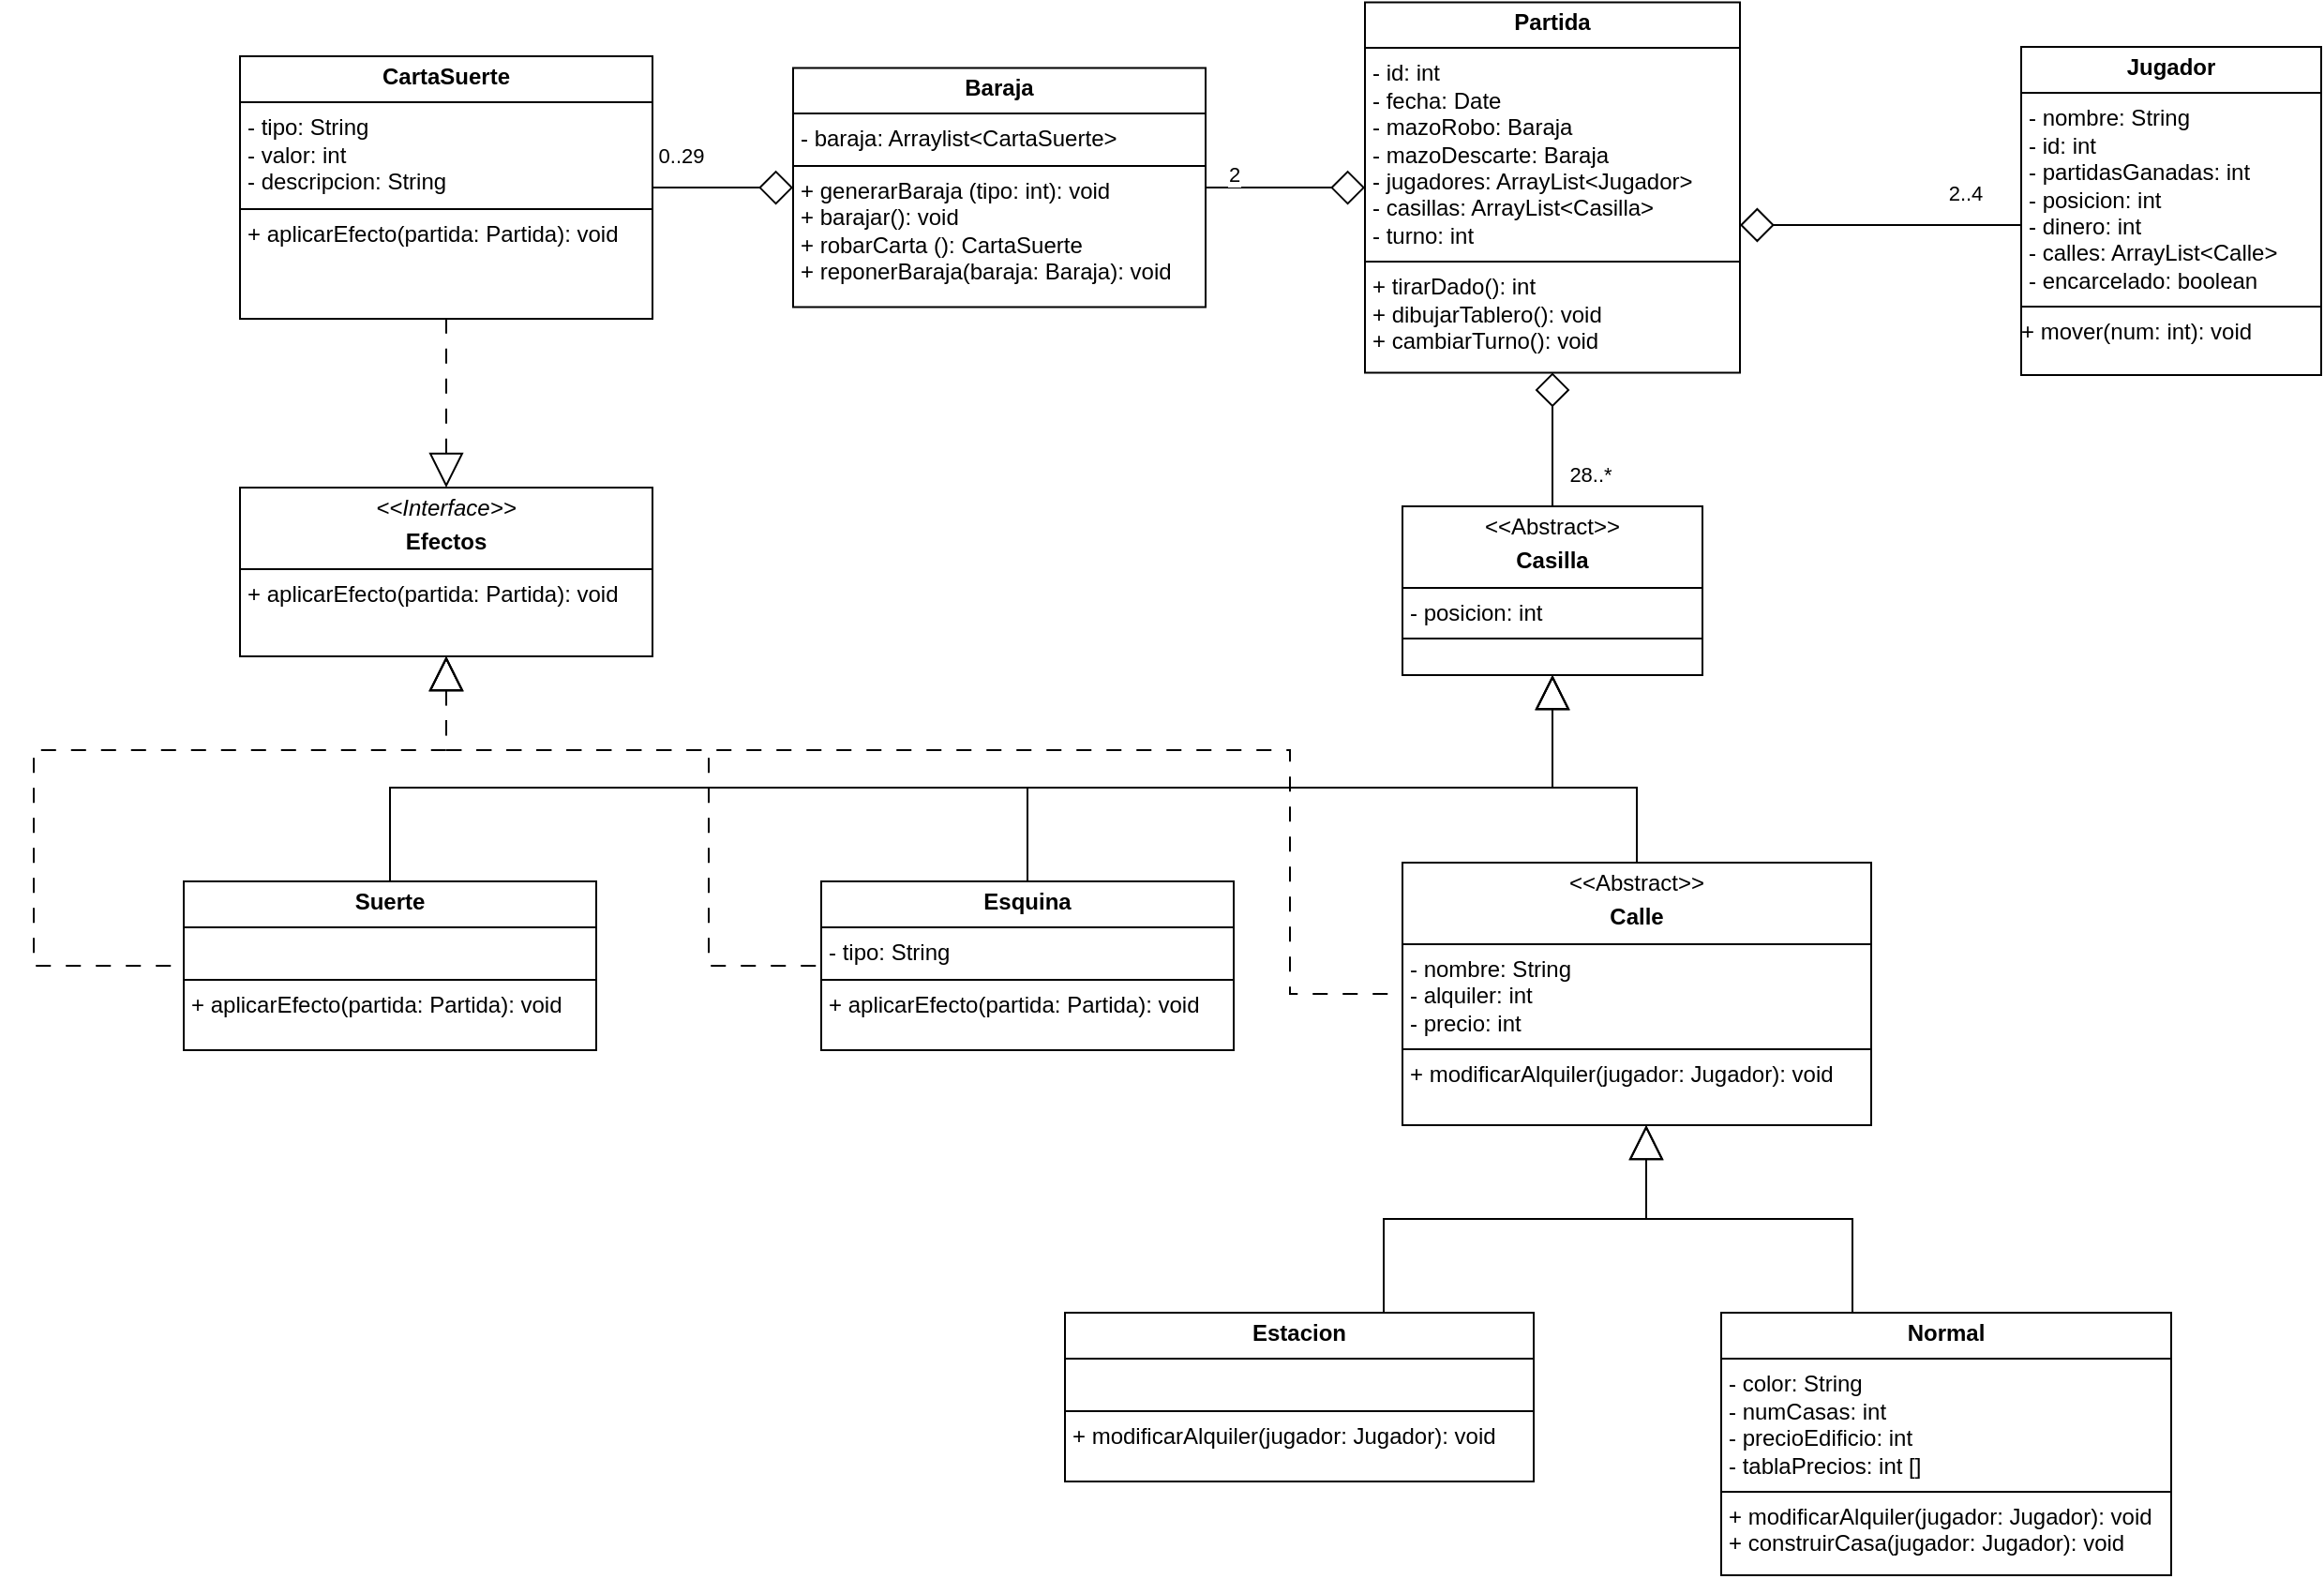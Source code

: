 <mxfile version="27.0.6">
  <diagram name="Página-1" id="XiR5am4uEXvmTYar8Qgd">
    <mxGraphModel dx="2253" dy="751" grid="1" gridSize="10" guides="1" tooltips="1" connect="1" arrows="1" fold="1" page="1" pageScale="1" pageWidth="827" pageHeight="1169" math="0" shadow="0">
      <root>
        <mxCell id="0" />
        <mxCell id="1" parent="0" />
        <mxCell id="Z4oVHTnzfggZo6-wI9r0-18" value="&lt;p style=&quot;margin:0px;margin-top:4px;text-align:center;&quot;&gt;&lt;b&gt;Jugador&lt;/b&gt;&lt;/p&gt;&lt;hr size=&quot;1&quot; style=&quot;border-style:solid;&quot;&gt;&lt;p style=&quot;margin:0px;margin-left:4px;&quot;&gt;- nombre: String&lt;/p&gt;&lt;p style=&quot;margin:0px;margin-left:4px;&quot;&gt;- id: int&lt;/p&gt;&lt;p style=&quot;margin:0px;margin-left:4px;&quot;&gt;- partidasGanadas: int&lt;/p&gt;&lt;p style=&quot;margin:0px;margin-left:4px;&quot;&gt;- posicion: int&lt;/p&gt;&lt;p style=&quot;margin:0px;margin-left:4px;&quot;&gt;- dinero: int&lt;/p&gt;&lt;p style=&quot;margin:0px;margin-left:4px;&quot;&gt;- calles: ArrayList&amp;lt;Calle&amp;gt;&lt;/p&gt;&lt;p style=&quot;margin:0px;margin-left:4px;&quot;&gt;- encarcelado: boolean&lt;/p&gt;&lt;hr size=&quot;1&quot; style=&quot;border-style:solid;&quot;&gt;+ mover(num: int): void&lt;p style=&quot;margin:0px;margin-left:4px;&quot;&gt;&lt;/p&gt;" style="verticalAlign=top;align=left;overflow=fill;html=1;whiteSpace=wrap;" parent="1" vertex="1">
          <mxGeometry x="620" y="75" width="160" height="175" as="geometry" />
        </mxCell>
        <mxCell id="Z4oVHTnzfggZo6-wI9r0-19" value="&lt;p style=&quot;margin:0px;margin-top:4px;text-align:center;&quot;&gt;&lt;b&gt;CartaSuerte&lt;/b&gt;&lt;/p&gt;&lt;hr size=&quot;1&quot; style=&quot;border-style:solid;&quot;&gt;&lt;p style=&quot;margin:0px;margin-left:4px;&quot;&gt;- tipo: String&lt;/p&gt;&lt;p style=&quot;margin:0px;margin-left:4px;&quot;&gt;- valor: int&lt;/p&gt;&lt;p style=&quot;margin:0px;margin-left:4px;&quot;&gt;- descripcion: String&lt;/p&gt;&lt;hr size=&quot;1&quot; style=&quot;border-style:solid;&quot;&gt;&lt;p style=&quot;margin:0px;margin-left:4px;&quot;&gt;+ aplicarEfecto(partida: Partida): void&lt;/p&gt;&lt;p style=&quot;margin:0px;margin-left:4px;&quot;&gt;&lt;/p&gt;" style="verticalAlign=top;align=left;overflow=fill;html=1;whiteSpace=wrap;" parent="1" vertex="1">
          <mxGeometry x="-330" y="80" width="220" height="140" as="geometry" />
        </mxCell>
        <mxCell id="XypUHvtR2X1Q9s0CAqDa-8" style="edgeStyle=orthogonalEdgeStyle;shape=connector;rounded=0;orthogonalLoop=1;jettySize=auto;html=1;strokeColor=default;align=center;verticalAlign=middle;fontFamily=Helvetica;fontSize=11;fontColor=default;labelBackgroundColor=default;startSize=16;endArrow=none;endFill=1;endSize=16;startArrow=diamond;startFill=0;" parent="1" source="Z4oVHTnzfggZo6-wI9r0-20" target="Z4oVHTnzfggZo6-wI9r0-19" edge="1">
          <mxGeometry relative="1" as="geometry" />
        </mxCell>
        <mxCell id="Z4oVHTnzfggZo6-wI9r0-20" value="&lt;p style=&quot;margin:0px;margin-top:4px;text-align:center;&quot;&gt;&lt;b&gt;Baraja&lt;/b&gt;&lt;/p&gt;&lt;hr size=&quot;1&quot; style=&quot;border-style:solid;&quot;&gt;&lt;p style=&quot;margin:0px;margin-left:4px;&quot;&gt;- baraja: Arraylist&amp;lt;CartaSuerte&amp;gt;&lt;/p&gt;&lt;hr size=&quot;1&quot; style=&quot;border-style:solid;&quot;&gt;&lt;p style=&quot;margin:0px;margin-left:4px;&quot;&gt;+ generarBaraja (tipo: int): void&lt;/p&gt;&lt;p style=&quot;margin:0px;margin-left:4px;&quot;&gt;+ barajar(): void&lt;/p&gt;&lt;p style=&quot;margin:0px;margin-left:4px;&quot;&gt;+ robarCarta (): CartaSuerte&lt;/p&gt;&lt;p style=&quot;margin:0px;margin-left:4px;&quot;&gt;+ reponerBaraja(baraja: Baraja): void&lt;/p&gt;" style="verticalAlign=top;align=left;overflow=fill;html=1;whiteSpace=wrap;" parent="1" vertex="1">
          <mxGeometry x="-35" y="86.25" width="220" height="127.5" as="geometry" />
        </mxCell>
        <mxCell id="Z4oVHTnzfggZo6-wI9r0-21" value="&lt;p style=&quot;margin:0px;margin-top:4px;text-align:center;&quot;&gt;&amp;lt;&amp;lt;Abstract&amp;gt;&amp;gt;&lt;/p&gt;&lt;p style=&quot;margin:0px;margin-top:4px;text-align:center;&quot;&gt;&lt;b&gt;Casilla&lt;/b&gt;&lt;/p&gt;&lt;hr size=&quot;1&quot; style=&quot;border-style:solid;&quot;&gt;&lt;p style=&quot;margin:0px;margin-left:4px;&quot;&gt;- posicion: int&lt;/p&gt;&lt;hr size=&quot;1&quot; style=&quot;border-style:solid;&quot;&gt;&lt;p style=&quot;margin:0px;margin-left:4px;&quot;&gt;&lt;br&gt;&lt;/p&gt;" style="verticalAlign=top;align=left;overflow=fill;html=1;whiteSpace=wrap;" parent="1" vertex="1">
          <mxGeometry x="290" y="320" width="160" height="90" as="geometry" />
        </mxCell>
        <mxCell id="XypUHvtR2X1Q9s0CAqDa-2" style="edgeStyle=orthogonalEdgeStyle;rounded=0;orthogonalLoop=1;jettySize=auto;html=1;endArrow=block;endFill=0;endSize=16;startSize=16;" parent="1" source="Z4oVHTnzfggZo6-wI9r0-22" target="Z4oVHTnzfggZo6-wI9r0-21" edge="1">
          <mxGeometry relative="1" as="geometry">
            <Array as="points">
              <mxPoint x="-250" y="470" />
              <mxPoint x="370" y="470" />
            </Array>
          </mxGeometry>
        </mxCell>
        <mxCell id="Z4oVHTnzfggZo6-wI9r0-22" value="&lt;p style=&quot;margin:0px;margin-top:4px;text-align:center;&quot;&gt;&lt;b&gt;Suerte&lt;/b&gt;&lt;/p&gt;&lt;hr size=&quot;1&quot; style=&quot;border-style:solid;&quot;&gt;&lt;p style=&quot;margin:0px;margin-left:4px;&quot;&gt;&lt;br&gt;&lt;/p&gt;&lt;hr size=&quot;1&quot; style=&quot;border-style:solid;&quot;&gt;&lt;p style=&quot;margin:0px;margin-left:4px;&quot;&gt;+ aplicarEfecto(partida: Partida): void&lt;br&gt;&lt;br&gt;&lt;br&gt;&lt;/p&gt;&lt;p style=&quot;margin:0px;margin-left:4px;&quot;&gt;&lt;/p&gt;" style="verticalAlign=top;align=left;overflow=fill;html=1;whiteSpace=wrap;" parent="1" vertex="1">
          <mxGeometry x="-360" y="520" width="220" height="90" as="geometry" />
        </mxCell>
        <mxCell id="XypUHvtR2X1Q9s0CAqDa-3" style="edgeStyle=orthogonalEdgeStyle;shape=connector;rounded=0;orthogonalLoop=1;jettySize=auto;html=1;strokeColor=default;align=center;verticalAlign=middle;fontFamily=Helvetica;fontSize=11;fontColor=default;labelBackgroundColor=default;startSize=16;endArrow=block;endFill=0;endSize=16;" parent="1" source="Z4oVHTnzfggZo6-wI9r0-23" target="Z4oVHTnzfggZo6-wI9r0-21" edge="1">
          <mxGeometry relative="1" as="geometry">
            <Array as="points">
              <mxPoint x="90" y="470" />
              <mxPoint x="370" y="470" />
            </Array>
          </mxGeometry>
        </mxCell>
        <mxCell id="Z4oVHTnzfggZo6-wI9r0-23" value="&lt;p style=&quot;margin:0px;margin-top:4px;text-align:center;&quot;&gt;&lt;b&gt;Esquina&lt;/b&gt;&lt;/p&gt;&lt;hr size=&quot;1&quot; style=&quot;border-style:solid;&quot;&gt;&lt;p style=&quot;margin:0px;margin-left:4px;&quot;&gt;- tipo: String&lt;/p&gt;&lt;hr size=&quot;1&quot; style=&quot;border-style:solid;&quot;&gt;&lt;p style=&quot;margin:0px;margin-left:4px;&quot;&gt;+ aplicarEfecto(partida: Partida): void&lt;br&gt;&lt;br&gt;&lt;br&gt;&lt;/p&gt;&lt;p style=&quot;margin:0px;margin-left:4px;&quot;&gt;&lt;/p&gt;" style="verticalAlign=top;align=left;overflow=fill;html=1;whiteSpace=wrap;" parent="1" vertex="1">
          <mxGeometry x="-20" y="520" width="220" height="90" as="geometry" />
        </mxCell>
        <mxCell id="XypUHvtR2X1Q9s0CAqDa-4" style="edgeStyle=orthogonalEdgeStyle;shape=connector;rounded=0;orthogonalLoop=1;jettySize=auto;html=1;strokeColor=default;align=center;verticalAlign=middle;fontFamily=Helvetica;fontSize=11;fontColor=default;labelBackgroundColor=default;startSize=16;endArrow=block;endFill=0;endSize=16;" parent="1" source="Z4oVHTnzfggZo6-wI9r0-24" target="Z4oVHTnzfggZo6-wI9r0-21" edge="1">
          <mxGeometry relative="1" as="geometry">
            <Array as="points">
              <mxPoint x="415" y="470" />
              <mxPoint x="370" y="470" />
            </Array>
          </mxGeometry>
        </mxCell>
        <mxCell id="Z4oVHTnzfggZo6-wI9r0-24" value="&lt;p style=&quot;margin:0px;margin-top:4px;text-align:center;&quot;&gt;&amp;lt;&amp;lt;Abstract&amp;gt;&amp;gt;&lt;/p&gt;&lt;p style=&quot;margin:0px;margin-top:4px;text-align:center;&quot;&gt;&lt;b&gt;Calle&lt;/b&gt;&lt;/p&gt;&lt;hr size=&quot;1&quot; style=&quot;border-style:solid;&quot;&gt;&lt;p style=&quot;margin:0px;margin-left:4px;&quot;&gt;- nombre: String&lt;/p&gt;&lt;p style=&quot;margin:0px;margin-left:4px;&quot;&gt;- alquiler: int&lt;/p&gt;&lt;p style=&quot;margin:0px;margin-left:4px;&quot;&gt;- precio: int&lt;/p&gt;&lt;hr size=&quot;1&quot; style=&quot;border-style:solid;&quot;&gt;&lt;p style=&quot;margin:0px;margin-left:4px;&quot;&gt;+ modificarAlquiler(jugador: Jugador): void&lt;/p&gt;&lt;p style=&quot;margin:0px;margin-left:4px;&quot;&gt;&lt;br&gt;&lt;/p&gt;" style="verticalAlign=top;align=left;overflow=fill;html=1;whiteSpace=wrap;" parent="1" vertex="1">
          <mxGeometry x="290" y="510" width="250" height="140" as="geometry" />
        </mxCell>
        <mxCell id="XypUHvtR2X1Q9s0CAqDa-5" style="edgeStyle=orthogonalEdgeStyle;shape=connector;rounded=0;orthogonalLoop=1;jettySize=auto;html=1;strokeColor=default;align=center;verticalAlign=middle;fontFamily=Helvetica;fontSize=11;fontColor=default;labelBackgroundColor=default;startSize=16;endArrow=block;endFill=0;endSize=16;" parent="1" source="Z4oVHTnzfggZo6-wI9r0-25" edge="1">
          <mxGeometry relative="1" as="geometry">
            <mxPoint x="420" y="650" as="targetPoint" />
            <Array as="points">
              <mxPoint x="280" y="700" />
              <mxPoint x="420" y="700" />
            </Array>
          </mxGeometry>
        </mxCell>
        <mxCell id="Z4oVHTnzfggZo6-wI9r0-25" value="&lt;p style=&quot;margin:0px;margin-top:4px;text-align:center;&quot;&gt;&lt;b&gt;Estacion&lt;/b&gt;&lt;/p&gt;&lt;hr size=&quot;1&quot; style=&quot;border-style:solid;&quot;&gt;&lt;p style=&quot;margin:0px;margin-left:4px;&quot;&gt;&lt;br&gt;&lt;/p&gt;&lt;hr size=&quot;1&quot; style=&quot;border-style:solid;&quot;&gt;&lt;p style=&quot;margin:0px;margin-left:4px;&quot;&gt;+ modificarAlquiler(jugador: Jugador): void&lt;/p&gt;&lt;p style=&quot;margin:0px;margin-left:4px;&quot;&gt;&lt;/p&gt;" style="verticalAlign=top;align=left;overflow=fill;html=1;whiteSpace=wrap;" parent="1" vertex="1">
          <mxGeometry x="110" y="750" width="250" height="90" as="geometry" />
        </mxCell>
        <mxCell id="XypUHvtR2X1Q9s0CAqDa-6" style="edgeStyle=orthogonalEdgeStyle;shape=connector;rounded=0;orthogonalLoop=1;jettySize=auto;html=1;strokeColor=default;align=center;verticalAlign=middle;fontFamily=Helvetica;fontSize=11;fontColor=default;labelBackgroundColor=default;startSize=16;endArrow=block;endFill=0;endSize=16;" parent="1" source="Z4oVHTnzfggZo6-wI9r0-27" edge="1">
          <mxGeometry relative="1" as="geometry">
            <mxPoint x="420" y="650" as="targetPoint" />
            <Array as="points">
              <mxPoint x="530" y="700" />
              <mxPoint x="420" y="700" />
            </Array>
          </mxGeometry>
        </mxCell>
        <mxCell id="Z4oVHTnzfggZo6-wI9r0-27" value="&lt;p style=&quot;margin:0px;margin-top:4px;text-align:center;&quot;&gt;&lt;b&gt;Normal&lt;/b&gt;&lt;/p&gt;&lt;hr size=&quot;1&quot; style=&quot;border-style:solid;&quot;&gt;&lt;p style=&quot;margin:0px;margin-left:4px;&quot;&gt;- color: String&lt;/p&gt;&lt;p style=&quot;margin:0px;margin-left:4px;&quot;&gt;- numCasas: int&lt;/p&gt;&lt;p style=&quot;margin:0px;margin-left:4px;&quot;&gt;- precioEdificio: int&lt;/p&gt;&lt;p style=&quot;margin:0px;margin-left:4px;&quot;&gt;- tablaPrecios: int []&lt;/p&gt;&lt;hr size=&quot;1&quot; style=&quot;border-style:solid;&quot;&gt;&lt;p style=&quot;margin:0px;margin-left:4px;&quot;&gt;+ modificarAlquiler(jugador: Jugador): void&lt;/p&gt;&lt;p style=&quot;margin:0px;margin-left:4px;&quot;&gt;+ construirCasa(jugador: Jugador): void&lt;/p&gt;" style="verticalAlign=top;align=left;overflow=fill;html=1;whiteSpace=wrap;" parent="1" vertex="1">
          <mxGeometry x="460" y="750" width="240" height="140" as="geometry" />
        </mxCell>
        <mxCell id="XypUHvtR2X1Q9s0CAqDa-9" style="edgeStyle=orthogonalEdgeStyle;shape=connector;rounded=0;orthogonalLoop=1;jettySize=auto;html=1;strokeColor=default;align=center;verticalAlign=middle;fontFamily=Helvetica;fontSize=11;fontColor=default;labelBackgroundColor=default;startSize=16;endArrow=none;endFill=1;endSize=16;startArrow=diamond;startFill=0;" parent="1" source="_DOTibDQbM-wBAo8qjBx-1" target="Z4oVHTnzfggZo6-wI9r0-20" edge="1">
          <mxGeometry relative="1" as="geometry" />
        </mxCell>
        <mxCell id="XypUHvtR2X1Q9s0CAqDa-10" value="" style="edgeStyle=orthogonalEdgeStyle;shape=connector;rounded=0;orthogonalLoop=1;jettySize=auto;html=1;strokeColor=default;align=center;verticalAlign=middle;fontFamily=Helvetica;fontSize=11;fontColor=default;labelBackgroundColor=default;startSize=16;endArrow=none;endFill=1;endSize=16;startFill=0;startArrow=diamond;" parent="1" source="_DOTibDQbM-wBAo8qjBx-1" target="Z4oVHTnzfggZo6-wI9r0-21" edge="1">
          <mxGeometry relative="1" as="geometry" />
        </mxCell>
        <mxCell id="XypUHvtR2X1Q9s0CAqDa-11" style="edgeStyle=orthogonalEdgeStyle;shape=connector;rounded=0;orthogonalLoop=1;jettySize=auto;html=1;strokeColor=default;align=center;verticalAlign=middle;fontFamily=Helvetica;fontSize=11;fontColor=default;labelBackgroundColor=default;startSize=16;endArrow=diamond;endFill=0;endSize=16;startFill=0;startArrow=none;" parent="1" source="Z4oVHTnzfggZo6-wI9r0-18" target="_DOTibDQbM-wBAo8qjBx-1" edge="1">
          <mxGeometry relative="1" as="geometry">
            <mxPoint x="600" y="150" as="targetPoint" />
            <Array as="points">
              <mxPoint x="510" y="170" />
              <mxPoint x="510" y="170" />
            </Array>
          </mxGeometry>
        </mxCell>
        <mxCell id="_DOTibDQbM-wBAo8qjBx-1" value="&lt;p style=&quot;margin:0px;margin-top:4px;text-align:center;&quot;&gt;&lt;b&gt;Partida&lt;/b&gt;&lt;/p&gt;&lt;hr size=&quot;1&quot; style=&quot;border-style:solid;&quot;&gt;&lt;p style=&quot;margin:0px;margin-left:4px;&quot;&gt;- id: int&lt;/p&gt;&lt;p style=&quot;margin:0px;margin-left:4px;&quot;&gt;- fecha: Date&lt;/p&gt;&lt;p style=&quot;margin:0px;margin-left:4px;&quot;&gt;- mazoRobo: Baraja&lt;/p&gt;&lt;p style=&quot;margin:0px;margin-left:4px;&quot;&gt;- mazoDescarte: Baraja&lt;/p&gt;&lt;p style=&quot;margin:0px;margin-left:4px;&quot;&gt;- jugadores: ArrayList&amp;lt;Jugador&amp;gt;&lt;/p&gt;&lt;p style=&quot;margin:0px;margin-left:4px;&quot;&gt;- casillas: ArrayList&amp;lt;Casilla&amp;gt;&lt;/p&gt;&lt;p style=&quot;margin:0px;margin-left:4px;&quot;&gt;- turno: int&lt;/p&gt;&lt;hr size=&quot;1&quot; style=&quot;border-style:solid;&quot;&gt;&lt;p style=&quot;margin:0px;margin-left:4px;&quot;&gt;+ tirarDado(): int&lt;/p&gt;&lt;p style=&quot;margin:0px;margin-left:4px;&quot;&gt;+ dibujarTablero(): void&lt;/p&gt;&lt;p style=&quot;margin:0px;margin-left:4px;&quot;&gt;+ cambiarTurno(): void&lt;/p&gt;&lt;p style=&quot;margin:0px;margin-left:4px;&quot;&gt;&lt;br&gt;&lt;/p&gt;&lt;p style=&quot;margin:0px;margin-left:4px;&quot;&gt;&lt;br&gt;&lt;/p&gt;" style="verticalAlign=top;align=left;overflow=fill;html=1;whiteSpace=wrap;" parent="1" vertex="1">
          <mxGeometry x="270" y="51.25" width="200" height="197.5" as="geometry" />
        </mxCell>
        <mxCell id="XypUHvtR2X1Q9s0CAqDa-12" value="" style="edgeStyle=orthogonalEdgeStyle;shape=connector;rounded=0;orthogonalLoop=1;jettySize=auto;html=1;strokeColor=default;align=center;verticalAlign=middle;fontFamily=Helvetica;fontSize=11;fontColor=default;labelBackgroundColor=default;startSize=16;endArrow=none;endFill=0;endSize=16;dashed=1;dashPattern=8 8;startArrow=block;startFill=0;" parent="1" source="XypUHvtR2X1Q9s0CAqDa-1" target="Z4oVHTnzfggZo6-wI9r0-19" edge="1">
          <mxGeometry relative="1" as="geometry" />
        </mxCell>
        <mxCell id="XypUHvtR2X1Q9s0CAqDa-13" style="edgeStyle=orthogonalEdgeStyle;shape=connector;rounded=0;orthogonalLoop=1;jettySize=auto;html=1;strokeColor=default;align=center;verticalAlign=middle;fontFamily=Helvetica;fontSize=11;fontColor=default;labelBackgroundColor=default;startSize=16;endArrow=none;endFill=0;endSize=16;dashed=1;dashPattern=8 8;startArrow=block;startFill=0;" parent="1" source="XypUHvtR2X1Q9s0CAqDa-1" target="Z4oVHTnzfggZo6-wI9r0-22" edge="1">
          <mxGeometry relative="1" as="geometry">
            <Array as="points">
              <mxPoint x="-220" y="450" />
              <mxPoint x="-440" y="450" />
              <mxPoint x="-440" y="565" />
            </Array>
          </mxGeometry>
        </mxCell>
        <mxCell id="XypUHvtR2X1Q9s0CAqDa-14" style="edgeStyle=orthogonalEdgeStyle;shape=connector;rounded=0;orthogonalLoop=1;jettySize=auto;html=1;strokeColor=default;align=center;verticalAlign=middle;fontFamily=Helvetica;fontSize=11;fontColor=default;labelBackgroundColor=default;startSize=16;endArrow=none;endFill=0;endSize=16;dashed=1;dashPattern=8 8;startArrow=block;startFill=0;" parent="1" source="XypUHvtR2X1Q9s0CAqDa-1" target="Z4oVHTnzfggZo6-wI9r0-23" edge="1">
          <mxGeometry relative="1" as="geometry">
            <Array as="points">
              <mxPoint x="-220" y="450" />
              <mxPoint x="-80" y="450" />
              <mxPoint x="-80" y="565" />
            </Array>
          </mxGeometry>
        </mxCell>
        <mxCell id="XypUHvtR2X1Q9s0CAqDa-15" style="edgeStyle=orthogonalEdgeStyle;shape=connector;rounded=0;orthogonalLoop=1;jettySize=auto;html=1;strokeColor=default;align=center;verticalAlign=middle;fontFamily=Helvetica;fontSize=11;fontColor=default;labelBackgroundColor=default;startSize=16;endArrow=none;endFill=0;endSize=16;dashed=1;dashPattern=8 8;startArrow=block;startFill=0;" parent="1" source="XypUHvtR2X1Q9s0CAqDa-1" target="Z4oVHTnzfggZo6-wI9r0-24" edge="1">
          <mxGeometry relative="1" as="geometry">
            <Array as="points">
              <mxPoint x="-220" y="450" />
              <mxPoint x="230" y="450" />
              <mxPoint x="230" y="580" />
            </Array>
          </mxGeometry>
        </mxCell>
        <mxCell id="XypUHvtR2X1Q9s0CAqDa-1" value="&lt;p style=&quot;margin:0px;margin-top:4px;text-align:center;&quot;&gt;&lt;i&gt;&amp;lt;&amp;lt;Interface&amp;gt;&amp;gt;&lt;/i&gt;&lt;/p&gt;&lt;p style=&quot;margin:0px;margin-top:4px;text-align:center;&quot;&gt;&lt;b&gt;Efectos&lt;/b&gt;&lt;/p&gt;&lt;hr size=&quot;1&quot; style=&quot;border-style:solid;&quot;&gt;&lt;p style=&quot;margin:0px;margin-left:4px;&quot;&gt;+ aplicarEfecto(partida: Partida): void&lt;br&gt;&lt;br&gt;&lt;/p&gt;" style="verticalAlign=top;align=left;overflow=fill;html=1;whiteSpace=wrap;" parent="1" vertex="1">
          <mxGeometry x="-330" y="310" width="220" height="90" as="geometry" />
        </mxCell>
        <mxCell id="XypUHvtR2X1Q9s0CAqDa-16" value="2..4" style="text;html=1;align=center;verticalAlign=middle;resizable=0;points=[];autosize=1;strokeColor=none;fillColor=none;fontFamily=Helvetica;fontSize=11;fontColor=default;labelBackgroundColor=default;" parent="1" vertex="1">
          <mxGeometry x="570" y="138" width="40" height="30" as="geometry" />
        </mxCell>
        <mxCell id="XypUHvtR2X1Q9s0CAqDa-18" value="2" style="text;html=1;align=center;verticalAlign=middle;resizable=0;points=[];autosize=1;strokeColor=none;fillColor=none;fontFamily=Helvetica;fontSize=11;fontColor=default;labelBackgroundColor=default;" parent="1" vertex="1">
          <mxGeometry x="185" y="128" width="30" height="30" as="geometry" />
        </mxCell>
        <mxCell id="XypUHvtR2X1Q9s0CAqDa-19" value="0..29" style="text;html=1;align=center;verticalAlign=middle;resizable=0;points=[];autosize=1;strokeColor=none;fillColor=none;fontFamily=Helvetica;fontSize=11;fontColor=default;labelBackgroundColor=default;" parent="1" vertex="1">
          <mxGeometry x="-120" y="118" width="50" height="30" as="geometry" />
        </mxCell>
        <mxCell id="XypUHvtR2X1Q9s0CAqDa-20" value="28..*" style="text;html=1;align=center;verticalAlign=middle;resizable=0;points=[];autosize=1;strokeColor=none;fillColor=none;fontFamily=Helvetica;fontSize=11;fontColor=default;labelBackgroundColor=default;" parent="1" vertex="1">
          <mxGeometry x="365" y="288" width="50" height="30" as="geometry" />
        </mxCell>
      </root>
    </mxGraphModel>
  </diagram>
</mxfile>
